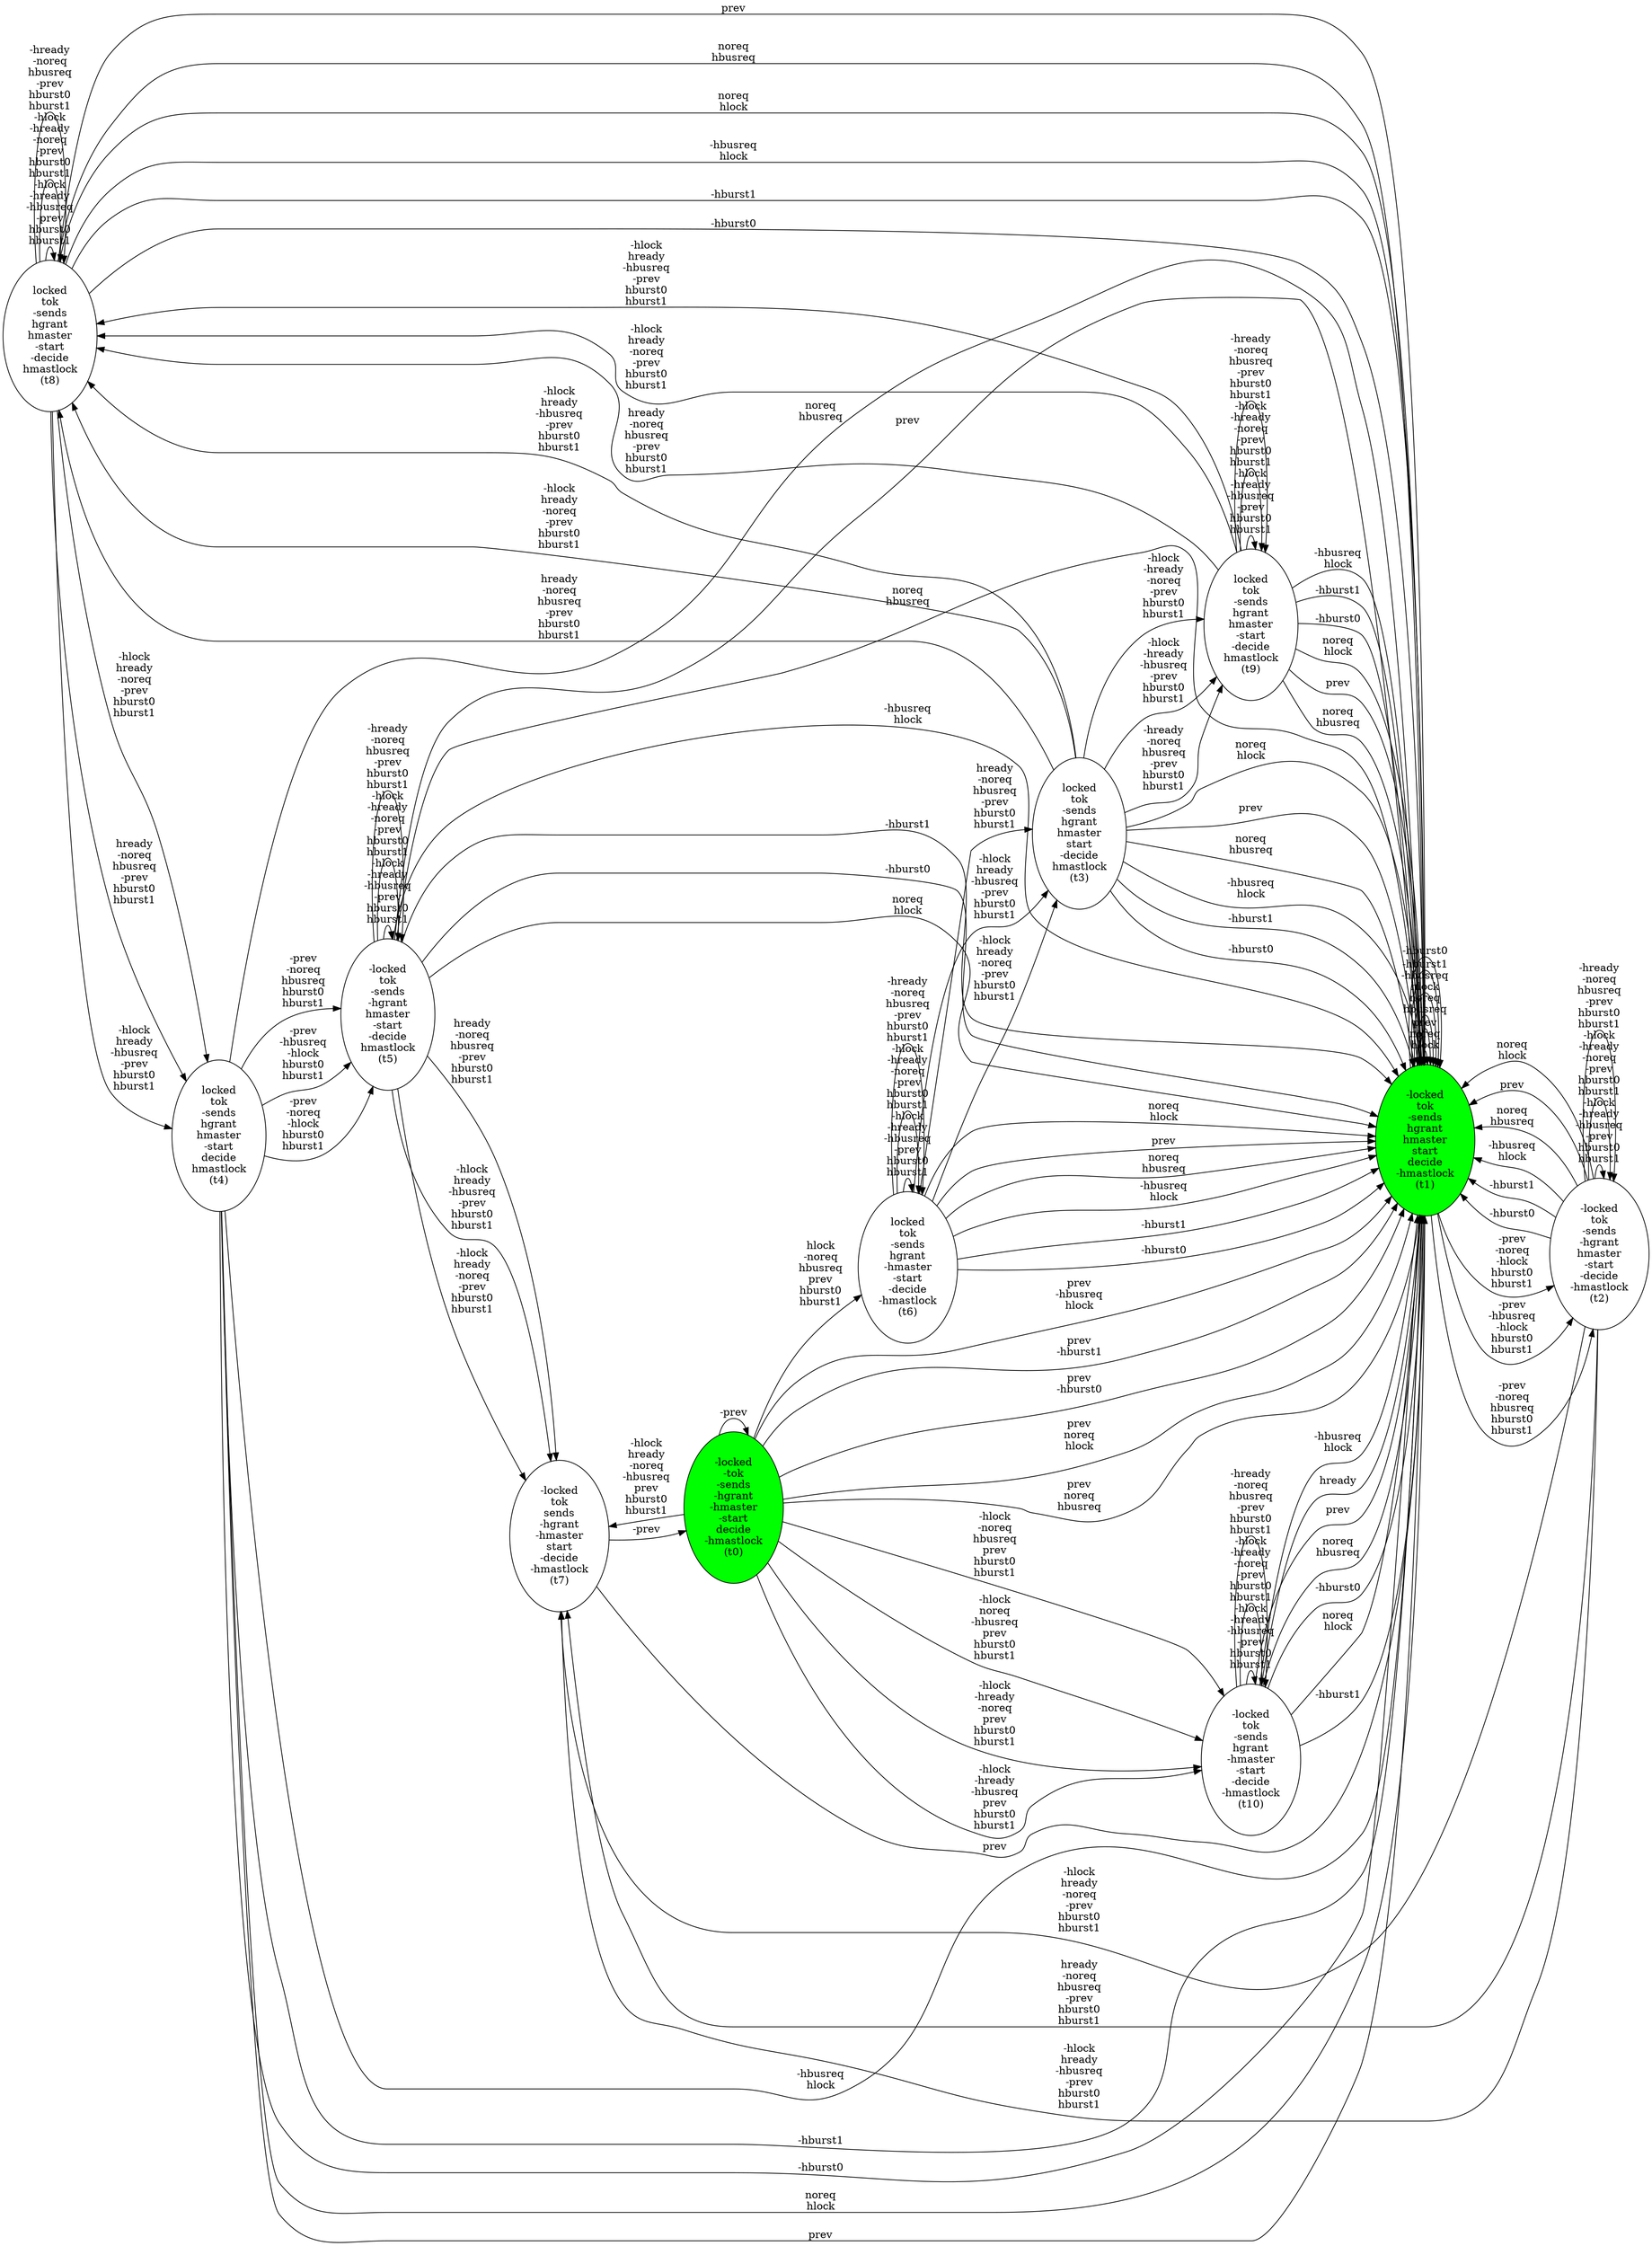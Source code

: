 digraph module {
 rankdir=LR;

"t8" []
"t9" []
"t6" []
"t7" []
"t4" []
"t5" []
"t2" []
"t3" []
"t0" [fillcolor="green",style=filled]
"t1" [fillcolor="green",style=filled]
"t10" []


"t8"[label="locked\ntok\n-sends\nhgrant\nhmaster\n-start\n-decide\nhmastlock\n(t8)"]
"t9"[label="locked\ntok\n-sends\nhgrant\nhmaster\n-start\n-decide\nhmastlock\n(t9)"]
"t6"[label="locked\ntok\n-sends\nhgrant\n-hmaster\n-start\n-decide\n-hmastlock\n(t6)"]
"t7"[label="-locked\ntok\nsends\n-hgrant\n-hmaster\nstart\n-decide\n-hmastlock\n(t7)"]
"t4"[label="locked\ntok\n-sends\nhgrant\nhmaster\n-start\ndecide\nhmastlock\n(t4)"]
"t5"[label="-locked\ntok\n-sends\n-hgrant\nhmaster\n-start\n-decide\nhmastlock\n(t5)"]
"t2"[label="-locked\ntok\n-sends\n-hgrant\nhmaster\n-start\n-decide\n-hmastlock\n(t2)"]
"t3"[label="locked\ntok\n-sends\nhgrant\nhmaster\nstart\n-decide\nhmastlock\n(t3)"]
"t0"[label="-locked\n-tok\n-sends\n-hgrant\n-hmaster\n-start\ndecide\n-hmastlock\n(t0)"]
"t1"[label="-locked\ntok\n-sends\nhgrant\nhmaster\nstart\ndecide\n-hmastlock\n(t1)"]
"t10"[label="-locked\ntok\n-sends\nhgrant\n-hmaster\n-start\n-decide\n-hmastlock\n(t10)"]
"t4" -> "t5" [label="-prev\n-noreq\n-hlock\nhburst0\nhburst1"]
"t4" -> "t5" [label="-prev\n-noreq\nhbusreq\nhburst0\nhburst1"]
"t4" -> "t5" [label="-prev\n-hbusreq\n-hlock\nhburst0\nhburst1"]
"t5" -> "t5" [label="-hlock\n-hready\n-hbusreq\n-prev\nhburst0\nhburst1"]
"t5" -> "t5" [label="-hlock\n-hready\n-noreq\n-prev\nhburst0\nhburst1"]
"t5" -> "t5" [label="-hready\n-noreq\nhbusreq\n-prev\nhburst0\nhburst1"]
"t10" -> "t10" [label="-hlock\n-hready\n-hbusreq\n-prev\nhburst0\nhburst1"]
"t10" -> "t10" [label="-hlock\n-hready\n-noreq\n-prev\nhburst0\nhburst1"]
"t10" -> "t10" [label="-hready\n-noreq\nhbusreq\n-prev\nhburst0\nhburst1"]
"t4" -> "t1" [label="noreq\nhlock"]
"t4" -> "t1" [label="prev"]
"t4" -> "t1" [label="noreq\nhbusreq"]
"t4" -> "t1" [label="-hbusreq\nhlock"]
"t4" -> "t1" [label="-hburst1"]
"t4" -> "t1" [label="-hburst0"]
"t0" -> "t1" [label="prev\n-hbusreq\nhlock"]
"t0" -> "t1" [label="prev\n-hburst1"]
"t0" -> "t1" [label="prev\n-hburst0"]
"t0" -> "t1" [label="prev\nnoreq\nhlock"]
"t0" -> "t1" [label="prev\nnoreq\nhbusreq"]
"t6" -> "t3" [label="-hlock\nhready\n-noreq\n-prev\nhburst0\nhburst1"]
"t6" -> "t3" [label="hready\n-noreq\nhbusreq\n-prev\nhburst0\nhburst1"]
"t6" -> "t3" [label="-hlock\nhready\n-hbusreq\n-prev\nhburst0\nhburst1"]
"t2" -> "t7" [label="-hlock\nhready\n-noreq\n-prev\nhburst0\nhburst1"]
"t2" -> "t7" [label="hready\n-noreq\nhbusreq\n-prev\nhburst0\nhburst1"]
"t2" -> "t7" [label="-hlock\nhready\n-hbusreq\n-prev\nhburst0\nhburst1"]
"t7" -> "t1" [label="prev"]
"t3" -> "t9" [label="-hlock\n-hready\n-hbusreq\n-prev\nhburst0\nhburst1"]
"t3" -> "t9" [label="-hlock\n-hready\n-noreq\n-prev\nhburst0\nhburst1"]
"t3" -> "t9" [label="-hready\n-noreq\nhbusreq\n-prev\nhburst0\nhburst1"]
"t10" -> "t1" [label="noreq\nhlock"]
"t10" -> "t1" [label="-hburst1"]
"t10" -> "t1" [label="-hbusreq\nhlock"]
"t10" -> "t1" [label="hready"]
"t10" -> "t1" [label="prev"]
"t10" -> "t1" [label="noreq\nhbusreq"]
"t10" -> "t1" [label="-hburst0"]
"t0" -> "t6" [label="hlock\n-noreq\nhbusreq\nprev\nhburst0\nhburst1"]
"t6" -> "t1" [label="noreq\nhlock"]
"t6" -> "t1" [label="prev"]
"t6" -> "t1" [label="noreq\nhbusreq"]
"t6" -> "t1" [label="-hbusreq\nhlock"]
"t6" -> "t1" [label="-hburst1"]
"t6" -> "t1" [label="-hburst0"]
"t5" -> "t7" [label="-hlock\nhready\n-noreq\n-prev\nhburst0\nhburst1"]
"t5" -> "t7" [label="hready\n-noreq\nhbusreq\n-prev\nhburst0\nhburst1"]
"t5" -> "t7" [label="-hlock\nhready\n-hbusreq\n-prev\nhburst0\nhburst1"]
"t7" -> "t0" [label="-prev"]
"t8" -> "t8" [label="-hlock\n-hready\n-hbusreq\n-prev\nhburst0\nhburst1"]
"t8" -> "t8" [label="-hlock\n-hready\n-noreq\n-prev\nhburst0\nhburst1"]
"t8" -> "t8" [label="-hready\n-noreq\nhbusreq\n-prev\nhburst0\nhburst1"]
"t3" -> "t1" [label="noreq\nhlock"]
"t3" -> "t1" [label="prev"]
"t3" -> "t1" [label="noreq\nhbusreq"]
"t3" -> "t1" [label="-hbusreq\nhlock"]
"t3" -> "t1" [label="-hburst1"]
"t3" -> "t1" [label="-hburst0"]
"t9" -> "t9" [label="-hlock\n-hready\n-hbusreq\n-prev\nhburst0\nhburst1"]
"t9" -> "t9" [label="-hlock\n-hready\n-noreq\n-prev\nhburst0\nhburst1"]
"t9" -> "t9" [label="-hready\n-noreq\nhbusreq\n-prev\nhburst0\nhburst1"]
"t3" -> "t8" [label="-hlock\nhready\n-noreq\n-prev\nhburst0\nhburst1"]
"t3" -> "t8" [label="hready\n-noreq\nhbusreq\n-prev\nhburst0\nhburst1"]
"t3" -> "t8" [label="-hlock\nhready\n-hbusreq\n-prev\nhburst0\nhburst1"]
"t2" -> "t2" [label="-hlock\n-hready\n-hbusreq\n-prev\nhburst0\nhburst1"]
"t2" -> "t2" [label="-hlock\n-hready\n-noreq\n-prev\nhburst0\nhburst1"]
"t2" -> "t2" [label="-hready\n-noreq\nhbusreq\n-prev\nhburst0\nhburst1"]
"t0" -> "t10" [label="-hlock\n-noreq\nhbusreq\nprev\nhburst0\nhburst1"]
"t0" -> "t10" [label="-hlock\nnoreq\n-hbusreq\nprev\nhburst0\nhburst1"]
"t0" -> "t10" [label="-hlock\n-hready\n-noreq\nprev\nhburst0\nhburst1"]
"t0" -> "t10" [label="-hlock\n-hready\n-hbusreq\nprev\nhburst0\nhburst1"]
"t0" -> "t7" [label="-hlock\nhready\n-noreq\n-hbusreq\nprev\nhburst0\nhburst1"]
"t1" -> "t2" [label="-prev\n-noreq\n-hlock\nhburst0\nhburst1"]
"t1" -> "t2" [label="-prev\n-noreq\nhbusreq\nhburst0\nhburst1"]
"t1" -> "t2" [label="-prev\n-hbusreq\n-hlock\nhburst0\nhburst1"]
"t2" -> "t1" [label="noreq\nhlock"]
"t2" -> "t1" [label="prev"]
"t2" -> "t1" [label="noreq\nhbusreq"]
"t2" -> "t1" [label="-hbusreq\nhlock"]
"t2" -> "t1" [label="-hburst1"]
"t2" -> "t1" [label="-hburst0"]
"t9" -> "t1" [label="noreq\nhlock"]
"t9" -> "t1" [label="prev"]
"t9" -> "t1" [label="noreq\nhbusreq"]
"t9" -> "t1" [label="-hbusreq\nhlock"]
"t9" -> "t1" [label="-hburst1"]
"t9" -> "t1" [label="-hburst0"]
"t9" -> "t8" [label="-hlock\nhready\n-noreq\n-prev\nhburst0\nhburst1"]
"t9" -> "t8" [label="hready\n-noreq\nhbusreq\n-prev\nhburst0\nhburst1"]
"t9" -> "t8" [label="-hlock\nhready\n-hbusreq\n-prev\nhburst0\nhburst1"]
"t8" -> "t4" [label="-hlock\nhready\n-noreq\n-prev\nhburst0\nhburst1"]
"t8" -> "t4" [label="hready\n-noreq\nhbusreq\n-prev\nhburst0\nhburst1"]
"t8" -> "t4" [label="-hlock\nhready\n-hbusreq\n-prev\nhburst0\nhburst1"]
"t6" -> "t6" [label="-hlock\n-hready\n-hbusreq\n-prev\nhburst0\nhburst1"]
"t6" -> "t6" [label="-hlock\n-hready\n-noreq\n-prev\nhburst0\nhburst1"]
"t6" -> "t6" [label="-hready\n-noreq\nhbusreq\n-prev\nhburst0\nhburst1"]
"t0" -> "t0" [label="-prev"]
"t5" -> "t1" [label="noreq\nhlock"]
"t5" -> "t1" [label="prev"]
"t5" -> "t1" [label="noreq\nhbusreq"]
"t5" -> "t1" [label="-hbusreq\nhlock"]
"t5" -> "t1" [label="-hburst1"]
"t5" -> "t1" [label="-hburst0"]
"t8" -> "t1" [label="noreq\nhlock"]
"t8" -> "t1" [label="prev"]
"t8" -> "t1" [label="noreq\nhbusreq"]
"t8" -> "t1" [label="-hbusreq\nhlock"]
"t8" -> "t1" [label="-hburst1"]
"t8" -> "t1" [label="-hburst0"]
"t1" -> "t1" [label="noreq\nhlock"]
"t1" -> "t1" [label="prev"]
"t1" -> "t1" [label="noreq\nhbusreq"]
"t1" -> "t1" [label="-hbusreq\nhlock"]
"t1" -> "t1" [label="-hburst1"]
"t1" -> "t1" [label="-hburst0"]
}